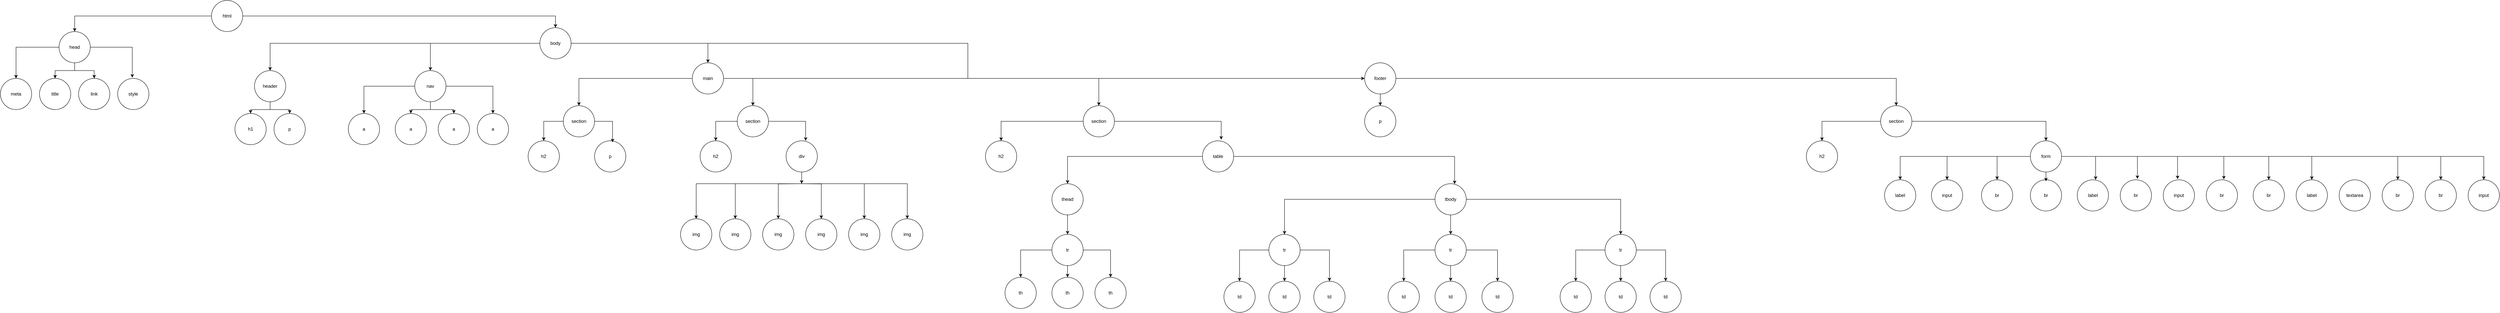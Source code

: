 <mxfile version="26.0.16">
  <diagram name="Página-1" id="kbX03LIIzT1DDby2dMhH">
    <mxGraphModel dx="3240" dy="1317" grid="1" gridSize="10" guides="1" tooltips="1" connect="1" arrows="1" fold="1" page="1" pageScale="1" pageWidth="850" pageHeight="1100" math="0" shadow="0">
      <root>
        <mxCell id="0" />
        <mxCell id="1" parent="0" />
        <mxCell id="BdUQhUnWWdf__79FDA7E-4" style="edgeStyle=orthogonalEdgeStyle;rounded=0;orthogonalLoop=1;jettySize=auto;html=1;entryX=0.5;entryY=0;entryDx=0;entryDy=0;" edge="1" parent="1" source="BdUQhUnWWdf__79FDA7E-1" target="BdUQhUnWWdf__79FDA7E-3">
          <mxGeometry relative="1" as="geometry" />
        </mxCell>
        <mxCell id="BdUQhUnWWdf__79FDA7E-5" style="edgeStyle=orthogonalEdgeStyle;rounded=0;orthogonalLoop=1;jettySize=auto;html=1;exitX=0;exitY=0.5;exitDx=0;exitDy=0;entryX=0.5;entryY=0;entryDx=0;entryDy=0;" edge="1" parent="1" source="BdUQhUnWWdf__79FDA7E-1" target="BdUQhUnWWdf__79FDA7E-2">
          <mxGeometry relative="1" as="geometry" />
        </mxCell>
        <mxCell id="BdUQhUnWWdf__79FDA7E-1" value="html" style="ellipse;whiteSpace=wrap;html=1;aspect=fixed;" vertex="1" parent="1">
          <mxGeometry y="130" width="80" height="80" as="geometry" />
        </mxCell>
        <mxCell id="BdUQhUnWWdf__79FDA7E-10" style="edgeStyle=orthogonalEdgeStyle;rounded=0;orthogonalLoop=1;jettySize=auto;html=1;" edge="1" parent="1" source="BdUQhUnWWdf__79FDA7E-2" target="BdUQhUnWWdf__79FDA7E-6">
          <mxGeometry relative="1" as="geometry" />
        </mxCell>
        <mxCell id="BdUQhUnWWdf__79FDA7E-12" style="edgeStyle=orthogonalEdgeStyle;rounded=0;orthogonalLoop=1;jettySize=auto;html=1;entryX=0.5;entryY=0;entryDx=0;entryDy=0;" edge="1" parent="1" source="BdUQhUnWWdf__79FDA7E-2" target="BdUQhUnWWdf__79FDA7E-8">
          <mxGeometry relative="1" as="geometry" />
        </mxCell>
        <mxCell id="BdUQhUnWWdf__79FDA7E-13" style="edgeStyle=orthogonalEdgeStyle;rounded=0;orthogonalLoop=1;jettySize=auto;html=1;entryX=0.5;entryY=0;entryDx=0;entryDy=0;" edge="1" parent="1" source="BdUQhUnWWdf__79FDA7E-2" target="BdUQhUnWWdf__79FDA7E-7">
          <mxGeometry relative="1" as="geometry" />
        </mxCell>
        <mxCell id="BdUQhUnWWdf__79FDA7E-2" value="head" style="ellipse;whiteSpace=wrap;html=1;aspect=fixed;" vertex="1" parent="1">
          <mxGeometry x="-390" y="210" width="80" height="80" as="geometry" />
        </mxCell>
        <mxCell id="BdUQhUnWWdf__79FDA7E-27" style="edgeStyle=orthogonalEdgeStyle;rounded=0;orthogonalLoop=1;jettySize=auto;html=1;entryX=0.5;entryY=0;entryDx=0;entryDy=0;" edge="1" parent="1" source="BdUQhUnWWdf__79FDA7E-3" target="BdUQhUnWWdf__79FDA7E-14">
          <mxGeometry relative="1" as="geometry" />
        </mxCell>
        <mxCell id="BdUQhUnWWdf__79FDA7E-28" style="edgeStyle=orthogonalEdgeStyle;rounded=0;orthogonalLoop=1;jettySize=auto;html=1;entryX=0.5;entryY=0;entryDx=0;entryDy=0;" edge="1" parent="1" source="BdUQhUnWWdf__79FDA7E-3" target="BdUQhUnWWdf__79FDA7E-16">
          <mxGeometry relative="1" as="geometry" />
        </mxCell>
        <mxCell id="BdUQhUnWWdf__79FDA7E-79" style="edgeStyle=orthogonalEdgeStyle;rounded=0;orthogonalLoop=1;jettySize=auto;html=1;" edge="1" parent="1" source="BdUQhUnWWdf__79FDA7E-3" target="BdUQhUnWWdf__79FDA7E-15">
          <mxGeometry relative="1" as="geometry" />
        </mxCell>
        <mxCell id="BdUQhUnWWdf__79FDA7E-147" style="edgeStyle=orthogonalEdgeStyle;rounded=0;orthogonalLoop=1;jettySize=auto;html=1;entryX=0;entryY=0.5;entryDx=0;entryDy=0;" edge="1" parent="1" source="BdUQhUnWWdf__79FDA7E-3" target="BdUQhUnWWdf__79FDA7E-143">
          <mxGeometry relative="1" as="geometry">
            <mxPoint x="2770" y="230" as="targetPoint" />
          </mxGeometry>
        </mxCell>
        <mxCell id="BdUQhUnWWdf__79FDA7E-3" value="body" style="ellipse;whiteSpace=wrap;html=1;aspect=fixed;" vertex="1" parent="1">
          <mxGeometry x="840" y="200" width="80" height="80" as="geometry" />
        </mxCell>
        <mxCell id="BdUQhUnWWdf__79FDA7E-6" value="meta" style="ellipse;whiteSpace=wrap;html=1;aspect=fixed;" vertex="1" parent="1">
          <mxGeometry x="-540" y="330" width="80" height="80" as="geometry" />
        </mxCell>
        <mxCell id="BdUQhUnWWdf__79FDA7E-7" value="link" style="ellipse;whiteSpace=wrap;html=1;aspect=fixed;" vertex="1" parent="1">
          <mxGeometry x="-340" y="330" width="80" height="80" as="geometry" />
        </mxCell>
        <mxCell id="BdUQhUnWWdf__79FDA7E-8" value="title" style="ellipse;whiteSpace=wrap;html=1;aspect=fixed;" vertex="1" parent="1">
          <mxGeometry x="-440" y="330" width="80" height="80" as="geometry" />
        </mxCell>
        <mxCell id="BdUQhUnWWdf__79FDA7E-9" value="style" style="ellipse;whiteSpace=wrap;html=1;aspect=fixed;" vertex="1" parent="1">
          <mxGeometry x="-240" y="330" width="80" height="80" as="geometry" />
        </mxCell>
        <mxCell id="BdUQhUnWWdf__79FDA7E-11" style="edgeStyle=orthogonalEdgeStyle;rounded=0;orthogonalLoop=1;jettySize=auto;html=1;entryX=0.468;entryY=-0.024;entryDx=0;entryDy=0;entryPerimeter=0;" edge="1" parent="1" source="BdUQhUnWWdf__79FDA7E-2" target="BdUQhUnWWdf__79FDA7E-9">
          <mxGeometry relative="1" as="geometry" />
        </mxCell>
        <mxCell id="BdUQhUnWWdf__79FDA7E-29" style="edgeStyle=orthogonalEdgeStyle;rounded=0;orthogonalLoop=1;jettySize=auto;html=1;" edge="1" parent="1" source="BdUQhUnWWdf__79FDA7E-14" target="BdUQhUnWWdf__79FDA7E-19">
          <mxGeometry relative="1" as="geometry" />
        </mxCell>
        <mxCell id="BdUQhUnWWdf__79FDA7E-30" style="edgeStyle=orthogonalEdgeStyle;rounded=0;orthogonalLoop=1;jettySize=auto;html=1;entryX=0.5;entryY=0;entryDx=0;entryDy=0;" edge="1" parent="1" source="BdUQhUnWWdf__79FDA7E-14" target="BdUQhUnWWdf__79FDA7E-18">
          <mxGeometry relative="1" as="geometry" />
        </mxCell>
        <mxCell id="BdUQhUnWWdf__79FDA7E-14" value="header" style="ellipse;whiteSpace=wrap;html=1;aspect=fixed;" vertex="1" parent="1">
          <mxGeometry x="110" y="310" width="80" height="80" as="geometry" />
        </mxCell>
        <mxCell id="BdUQhUnWWdf__79FDA7E-42" style="edgeStyle=orthogonalEdgeStyle;rounded=0;orthogonalLoop=1;jettySize=auto;html=1;entryX=0.5;entryY=0;entryDx=0;entryDy=0;" edge="1" parent="1" source="BdUQhUnWWdf__79FDA7E-15" target="BdUQhUnWWdf__79FDA7E-34">
          <mxGeometry relative="1" as="geometry" />
        </mxCell>
        <mxCell id="BdUQhUnWWdf__79FDA7E-80" style="edgeStyle=orthogonalEdgeStyle;rounded=0;orthogonalLoop=1;jettySize=auto;html=1;entryX=0.5;entryY=0;entryDx=0;entryDy=0;" edge="1" parent="1" source="BdUQhUnWWdf__79FDA7E-15" target="BdUQhUnWWdf__79FDA7E-35">
          <mxGeometry relative="1" as="geometry" />
        </mxCell>
        <mxCell id="BdUQhUnWWdf__79FDA7E-108" style="edgeStyle=orthogonalEdgeStyle;rounded=0;orthogonalLoop=1;jettySize=auto;html=1;" edge="1" parent="1" source="BdUQhUnWWdf__79FDA7E-15" target="BdUQhUnWWdf__79FDA7E-37">
          <mxGeometry relative="1" as="geometry" />
        </mxCell>
        <mxCell id="BdUQhUnWWdf__79FDA7E-145" style="edgeStyle=orthogonalEdgeStyle;rounded=0;orthogonalLoop=1;jettySize=auto;html=1;entryX=0.5;entryY=0;entryDx=0;entryDy=0;" edge="1" parent="1" source="BdUQhUnWWdf__79FDA7E-15" target="BdUQhUnWWdf__79FDA7E-36">
          <mxGeometry relative="1" as="geometry" />
        </mxCell>
        <mxCell id="BdUQhUnWWdf__79FDA7E-15" value="main" style="ellipse;whiteSpace=wrap;html=1;aspect=fixed;" vertex="1" parent="1">
          <mxGeometry x="1230" y="290" width="80" height="80" as="geometry" />
        </mxCell>
        <mxCell id="BdUQhUnWWdf__79FDA7E-31" style="edgeStyle=orthogonalEdgeStyle;rounded=0;orthogonalLoop=1;jettySize=auto;html=1;entryX=0.5;entryY=0;entryDx=0;entryDy=0;" edge="1" parent="1" source="BdUQhUnWWdf__79FDA7E-16" target="BdUQhUnWWdf__79FDA7E-25">
          <mxGeometry relative="1" as="geometry" />
        </mxCell>
        <mxCell id="BdUQhUnWWdf__79FDA7E-32" style="edgeStyle=orthogonalEdgeStyle;rounded=0;orthogonalLoop=1;jettySize=auto;html=1;entryX=0.5;entryY=0;entryDx=0;entryDy=0;" edge="1" parent="1" source="BdUQhUnWWdf__79FDA7E-16" target="BdUQhUnWWdf__79FDA7E-20">
          <mxGeometry relative="1" as="geometry" />
        </mxCell>
        <mxCell id="BdUQhUnWWdf__79FDA7E-33" style="edgeStyle=orthogonalEdgeStyle;rounded=0;orthogonalLoop=1;jettySize=auto;html=1;" edge="1" parent="1" source="BdUQhUnWWdf__79FDA7E-16" target="BdUQhUnWWdf__79FDA7E-26">
          <mxGeometry relative="1" as="geometry" />
        </mxCell>
        <mxCell id="BdUQhUnWWdf__79FDA7E-115" style="edgeStyle=orthogonalEdgeStyle;rounded=0;orthogonalLoop=1;jettySize=auto;html=1;entryX=0.5;entryY=0;entryDx=0;entryDy=0;" edge="1" parent="1" source="BdUQhUnWWdf__79FDA7E-16" target="BdUQhUnWWdf__79FDA7E-114">
          <mxGeometry relative="1" as="geometry" />
        </mxCell>
        <mxCell id="BdUQhUnWWdf__79FDA7E-16" value="nav" style="ellipse;whiteSpace=wrap;html=1;aspect=fixed;" vertex="1" parent="1">
          <mxGeometry x="520" y="310" width="80" height="80" as="geometry" />
        </mxCell>
        <mxCell id="BdUQhUnWWdf__79FDA7E-18" value="h1" style="ellipse;whiteSpace=wrap;html=1;aspect=fixed;" vertex="1" parent="1">
          <mxGeometry x="60" y="420" width="80" height="80" as="geometry" />
        </mxCell>
        <mxCell id="BdUQhUnWWdf__79FDA7E-19" value="p" style="ellipse;whiteSpace=wrap;html=1;aspect=fixed;" vertex="1" parent="1">
          <mxGeometry x="160" y="420" width="80" height="80" as="geometry" />
        </mxCell>
        <mxCell id="BdUQhUnWWdf__79FDA7E-20" value="a" style="ellipse;whiteSpace=wrap;html=1;aspect=fixed;" vertex="1" parent="1">
          <mxGeometry x="470" y="420" width="80" height="80" as="geometry" />
        </mxCell>
        <mxCell id="BdUQhUnWWdf__79FDA7E-25" value="a" style="ellipse;whiteSpace=wrap;html=1;aspect=fixed;" vertex="1" parent="1">
          <mxGeometry x="580" y="420" width="80" height="80" as="geometry" />
        </mxCell>
        <mxCell id="BdUQhUnWWdf__79FDA7E-26" value="a" style="ellipse;whiteSpace=wrap;html=1;aspect=fixed;" vertex="1" parent="1">
          <mxGeometry x="680" y="420" width="80" height="80" as="geometry" />
        </mxCell>
        <mxCell id="BdUQhUnWWdf__79FDA7E-40" style="edgeStyle=orthogonalEdgeStyle;rounded=0;orthogonalLoop=1;jettySize=auto;html=1;entryX=0.5;entryY=0;entryDx=0;entryDy=0;" edge="1" parent="1" source="BdUQhUnWWdf__79FDA7E-34" target="BdUQhUnWWdf__79FDA7E-38">
          <mxGeometry relative="1" as="geometry" />
        </mxCell>
        <mxCell id="BdUQhUnWWdf__79FDA7E-34" value="section" style="ellipse;whiteSpace=wrap;html=1;aspect=fixed;" vertex="1" parent="1">
          <mxGeometry x="900" y="400" width="80" height="80" as="geometry" />
        </mxCell>
        <mxCell id="BdUQhUnWWdf__79FDA7E-62" style="edgeStyle=orthogonalEdgeStyle;rounded=0;orthogonalLoop=1;jettySize=auto;html=1;entryX=0.5;entryY=0;entryDx=0;entryDy=0;" edge="1" parent="1" source="BdUQhUnWWdf__79FDA7E-35" target="BdUQhUnWWdf__79FDA7E-43">
          <mxGeometry relative="1" as="geometry" />
        </mxCell>
        <mxCell id="BdUQhUnWWdf__79FDA7E-35" value="section" style="ellipse;whiteSpace=wrap;html=1;aspect=fixed;" vertex="1" parent="1">
          <mxGeometry x="1345" y="400" width="80" height="80" as="geometry" />
        </mxCell>
        <mxCell id="BdUQhUnWWdf__79FDA7E-148" style="edgeStyle=orthogonalEdgeStyle;rounded=0;orthogonalLoop=1;jettySize=auto;html=1;entryX=0.5;entryY=0;entryDx=0;entryDy=0;" edge="1" parent="1" source="BdUQhUnWWdf__79FDA7E-36" target="BdUQhUnWWdf__79FDA7E-109">
          <mxGeometry relative="1" as="geometry" />
        </mxCell>
        <mxCell id="BdUQhUnWWdf__79FDA7E-149" style="edgeStyle=orthogonalEdgeStyle;rounded=0;orthogonalLoop=1;jettySize=auto;html=1;entryX=0.5;entryY=0;entryDx=0;entryDy=0;" edge="1" parent="1" source="BdUQhUnWWdf__79FDA7E-36" target="BdUQhUnWWdf__79FDA7E-110">
          <mxGeometry relative="1" as="geometry" />
        </mxCell>
        <mxCell id="BdUQhUnWWdf__79FDA7E-36" value="section" style="ellipse;whiteSpace=wrap;html=1;aspect=fixed;" vertex="1" parent="1">
          <mxGeometry x="4270" y="400" width="80" height="80" as="geometry" />
        </mxCell>
        <mxCell id="BdUQhUnWWdf__79FDA7E-71" style="edgeStyle=orthogonalEdgeStyle;rounded=0;orthogonalLoop=1;jettySize=auto;html=1;entryX=0.5;entryY=0;entryDx=0;entryDy=0;" edge="1" parent="1" source="BdUQhUnWWdf__79FDA7E-37" target="BdUQhUnWWdf__79FDA7E-63">
          <mxGeometry relative="1" as="geometry" />
        </mxCell>
        <mxCell id="BdUQhUnWWdf__79FDA7E-37" value="section" style="ellipse;whiteSpace=wrap;html=1;aspect=fixed;" vertex="1" parent="1">
          <mxGeometry x="2230" y="400" width="80" height="80" as="geometry" />
        </mxCell>
        <mxCell id="BdUQhUnWWdf__79FDA7E-38" value="h2" style="ellipse;whiteSpace=wrap;html=1;aspect=fixed;" vertex="1" parent="1">
          <mxGeometry x="810" y="490" width="80" height="80" as="geometry" />
        </mxCell>
        <mxCell id="BdUQhUnWWdf__79FDA7E-39" value="p" style="ellipse;whiteSpace=wrap;html=1;aspect=fixed;" vertex="1" parent="1">
          <mxGeometry x="980" y="490" width="80" height="80" as="geometry" />
        </mxCell>
        <mxCell id="BdUQhUnWWdf__79FDA7E-41" style="edgeStyle=orthogonalEdgeStyle;rounded=0;orthogonalLoop=1;jettySize=auto;html=1;exitX=1;exitY=0.5;exitDx=0;exitDy=0;entryX=0.575;entryY=0.046;entryDx=0;entryDy=0;entryPerimeter=0;" edge="1" parent="1" source="BdUQhUnWWdf__79FDA7E-34" target="BdUQhUnWWdf__79FDA7E-39">
          <mxGeometry relative="1" as="geometry" />
        </mxCell>
        <mxCell id="BdUQhUnWWdf__79FDA7E-43" value="h2" style="ellipse;whiteSpace=wrap;html=1;aspect=fixed;" vertex="1" parent="1">
          <mxGeometry x="1250" y="490" width="80" height="80" as="geometry" />
        </mxCell>
        <mxCell id="BdUQhUnWWdf__79FDA7E-52" style="edgeStyle=orthogonalEdgeStyle;rounded=0;orthogonalLoop=1;jettySize=auto;html=1;entryX=0.5;entryY=0;entryDx=0;entryDy=0;" edge="1" parent="1" target="BdUQhUnWWdf__79FDA7E-45">
          <mxGeometry relative="1" as="geometry">
            <mxPoint x="1510" y="600" as="sourcePoint" />
            <Array as="points">
              <mxPoint x="1780" y="600" />
            </Array>
          </mxGeometry>
        </mxCell>
        <mxCell id="BdUQhUnWWdf__79FDA7E-53" style="edgeStyle=orthogonalEdgeStyle;rounded=0;orthogonalLoop=1;jettySize=auto;html=1;entryX=0.5;entryY=0;entryDx=0;entryDy=0;" edge="1" parent="1" target="BdUQhUnWWdf__79FDA7E-46">
          <mxGeometry relative="1" as="geometry">
            <mxPoint x="1510" y="600" as="sourcePoint" />
            <Array as="points">
              <mxPoint x="1670" y="600" />
            </Array>
          </mxGeometry>
        </mxCell>
        <mxCell id="BdUQhUnWWdf__79FDA7E-54" style="edgeStyle=orthogonalEdgeStyle;rounded=0;orthogonalLoop=1;jettySize=auto;html=1;entryX=0.5;entryY=0;entryDx=0;entryDy=0;" edge="1" parent="1" target="BdUQhUnWWdf__79FDA7E-47">
          <mxGeometry relative="1" as="geometry">
            <mxPoint x="1510" y="600" as="sourcePoint" />
          </mxGeometry>
        </mxCell>
        <mxCell id="BdUQhUnWWdf__79FDA7E-55" style="edgeStyle=orthogonalEdgeStyle;rounded=0;orthogonalLoop=1;jettySize=auto;html=1;entryX=0.5;entryY=0;entryDx=0;entryDy=0;" edge="1" parent="1" target="BdUQhUnWWdf__79FDA7E-48">
          <mxGeometry relative="1" as="geometry">
            <mxPoint x="1510" y="600" as="sourcePoint" />
          </mxGeometry>
        </mxCell>
        <mxCell id="BdUQhUnWWdf__79FDA7E-56" style="edgeStyle=orthogonalEdgeStyle;rounded=0;orthogonalLoop=1;jettySize=auto;html=1;" edge="1" parent="1" target="BdUQhUnWWdf__79FDA7E-49">
          <mxGeometry relative="1" as="geometry">
            <mxPoint x="1510" y="600" as="sourcePoint" />
            <mxPoint x="1340" y="690" as="targetPoint" />
            <Array as="points">
              <mxPoint x="1340" y="600" />
            </Array>
          </mxGeometry>
        </mxCell>
        <mxCell id="BdUQhUnWWdf__79FDA7E-58" style="edgeStyle=orthogonalEdgeStyle;rounded=0;orthogonalLoop=1;jettySize=auto;html=1;" edge="1" parent="1" target="BdUQhUnWWdf__79FDA7E-50">
          <mxGeometry relative="1" as="geometry">
            <mxPoint x="1510" y="600" as="sourcePoint" />
            <Array as="points">
              <mxPoint x="1240" y="600" />
            </Array>
          </mxGeometry>
        </mxCell>
        <mxCell id="BdUQhUnWWdf__79FDA7E-87" style="edgeStyle=orthogonalEdgeStyle;rounded=0;orthogonalLoop=1;jettySize=auto;html=1;exitX=0.5;exitY=1;exitDx=0;exitDy=0;" edge="1" parent="1" source="BdUQhUnWWdf__79FDA7E-44">
          <mxGeometry relative="1" as="geometry">
            <mxPoint x="1509.714" y="600" as="targetPoint" />
          </mxGeometry>
        </mxCell>
        <mxCell id="BdUQhUnWWdf__79FDA7E-44" value="div" style="ellipse;whiteSpace=wrap;html=1;aspect=fixed;" vertex="1" parent="1">
          <mxGeometry x="1470" y="490" width="80" height="80" as="geometry" />
        </mxCell>
        <mxCell id="BdUQhUnWWdf__79FDA7E-45" value="img" style="ellipse;whiteSpace=wrap;html=1;aspect=fixed;" vertex="1" parent="1">
          <mxGeometry x="1740" y="690" width="80" height="80" as="geometry" />
        </mxCell>
        <mxCell id="BdUQhUnWWdf__79FDA7E-46" value="img" style="ellipse;whiteSpace=wrap;html=1;aspect=fixed;" vertex="1" parent="1">
          <mxGeometry x="1630" y="690" width="80" height="80" as="geometry" />
        </mxCell>
        <mxCell id="BdUQhUnWWdf__79FDA7E-47" value="img" style="ellipse;whiteSpace=wrap;html=1;aspect=fixed;" vertex="1" parent="1">
          <mxGeometry x="1520" y="690" width="80" height="80" as="geometry" />
        </mxCell>
        <mxCell id="BdUQhUnWWdf__79FDA7E-48" value="img" style="ellipse;whiteSpace=wrap;html=1;aspect=fixed;" vertex="1" parent="1">
          <mxGeometry x="1410" y="690" width="80" height="80" as="geometry" />
        </mxCell>
        <mxCell id="BdUQhUnWWdf__79FDA7E-49" value="img" style="ellipse;whiteSpace=wrap;html=1;aspect=fixed;" vertex="1" parent="1">
          <mxGeometry x="1300" y="690" width="80" height="80" as="geometry" />
        </mxCell>
        <mxCell id="BdUQhUnWWdf__79FDA7E-50" value="img" style="ellipse;whiteSpace=wrap;html=1;aspect=fixed;" vertex="1" parent="1">
          <mxGeometry x="1200" y="690" width="80" height="80" as="geometry" />
        </mxCell>
        <mxCell id="BdUQhUnWWdf__79FDA7E-59" style="edgeStyle=orthogonalEdgeStyle;rounded=0;orthogonalLoop=1;jettySize=auto;html=1;entryX=0.625;entryY=0;entryDx=0;entryDy=0;entryPerimeter=0;" edge="1" parent="1" source="BdUQhUnWWdf__79FDA7E-35" target="BdUQhUnWWdf__79FDA7E-44">
          <mxGeometry relative="1" as="geometry" />
        </mxCell>
        <mxCell id="BdUQhUnWWdf__79FDA7E-63" value="h2" style="ellipse;whiteSpace=wrap;html=1;aspect=fixed;" vertex="1" parent="1">
          <mxGeometry x="1980" y="490" width="80" height="80" as="geometry" />
        </mxCell>
        <mxCell id="BdUQhUnWWdf__79FDA7E-73" style="edgeStyle=orthogonalEdgeStyle;rounded=0;orthogonalLoop=1;jettySize=auto;html=1;entryX=0.5;entryY=0;entryDx=0;entryDy=0;" edge="1" parent="1" source="BdUQhUnWWdf__79FDA7E-64" target="BdUQhUnWWdf__79FDA7E-65">
          <mxGeometry relative="1" as="geometry" />
        </mxCell>
        <mxCell id="BdUQhUnWWdf__79FDA7E-64" value="table" style="ellipse;whiteSpace=wrap;html=1;aspect=fixed;" vertex="1" parent="1">
          <mxGeometry x="2535" y="490" width="80" height="80" as="geometry" />
        </mxCell>
        <mxCell id="BdUQhUnWWdf__79FDA7E-75" style="edgeStyle=orthogonalEdgeStyle;rounded=0;orthogonalLoop=1;jettySize=auto;html=1;" edge="1" parent="1" source="BdUQhUnWWdf__79FDA7E-65" target="BdUQhUnWWdf__79FDA7E-67">
          <mxGeometry relative="1" as="geometry" />
        </mxCell>
        <mxCell id="BdUQhUnWWdf__79FDA7E-65" value="thead" style="ellipse;whiteSpace=wrap;html=1;aspect=fixed;" vertex="1" parent="1">
          <mxGeometry x="2150" y="600" width="80" height="80" as="geometry" />
        </mxCell>
        <mxCell id="BdUQhUnWWdf__79FDA7E-105" style="edgeStyle=orthogonalEdgeStyle;rounded=0;orthogonalLoop=1;jettySize=auto;html=1;" edge="1" parent="1" source="BdUQhUnWWdf__79FDA7E-66" target="BdUQhUnWWdf__79FDA7E-82">
          <mxGeometry relative="1" as="geometry" />
        </mxCell>
        <mxCell id="BdUQhUnWWdf__79FDA7E-106" style="edgeStyle=orthogonalEdgeStyle;rounded=0;orthogonalLoop=1;jettySize=auto;html=1;entryX=0.5;entryY=0;entryDx=0;entryDy=0;" edge="1" parent="1" source="BdUQhUnWWdf__79FDA7E-66" target="BdUQhUnWWdf__79FDA7E-101">
          <mxGeometry relative="1" as="geometry" />
        </mxCell>
        <mxCell id="BdUQhUnWWdf__79FDA7E-107" style="edgeStyle=orthogonalEdgeStyle;rounded=0;orthogonalLoop=1;jettySize=auto;html=1;" edge="1" parent="1" source="BdUQhUnWWdf__79FDA7E-66" target="BdUQhUnWWdf__79FDA7E-94">
          <mxGeometry relative="1" as="geometry" />
        </mxCell>
        <mxCell id="BdUQhUnWWdf__79FDA7E-66" value="tbody" style="ellipse;whiteSpace=wrap;html=1;aspect=fixed;" vertex="1" parent="1">
          <mxGeometry x="3130" y="600" width="80" height="80" as="geometry" />
        </mxCell>
        <mxCell id="BdUQhUnWWdf__79FDA7E-76" style="edgeStyle=orthogonalEdgeStyle;rounded=0;orthogonalLoop=1;jettySize=auto;html=1;entryX=0.5;entryY=0;entryDx=0;entryDy=0;" edge="1" parent="1" source="BdUQhUnWWdf__79FDA7E-67" target="BdUQhUnWWdf__79FDA7E-69">
          <mxGeometry relative="1" as="geometry" />
        </mxCell>
        <mxCell id="BdUQhUnWWdf__79FDA7E-77" style="edgeStyle=orthogonalEdgeStyle;rounded=0;orthogonalLoop=1;jettySize=auto;html=1;entryX=0.5;entryY=0;entryDx=0;entryDy=0;" edge="1" parent="1" source="BdUQhUnWWdf__79FDA7E-67" target="BdUQhUnWWdf__79FDA7E-68">
          <mxGeometry relative="1" as="geometry" />
        </mxCell>
        <mxCell id="BdUQhUnWWdf__79FDA7E-78" style="edgeStyle=orthogonalEdgeStyle;rounded=0;orthogonalLoop=1;jettySize=auto;html=1;" edge="1" parent="1" source="BdUQhUnWWdf__79FDA7E-67" target="BdUQhUnWWdf__79FDA7E-70">
          <mxGeometry relative="1" as="geometry" />
        </mxCell>
        <mxCell id="BdUQhUnWWdf__79FDA7E-67" value="tr" style="ellipse;whiteSpace=wrap;html=1;aspect=fixed;" vertex="1" parent="1">
          <mxGeometry x="2150" y="730" width="80" height="80" as="geometry" />
        </mxCell>
        <mxCell id="BdUQhUnWWdf__79FDA7E-68" value="&lt;div&gt;th&lt;/div&gt;" style="ellipse;whiteSpace=wrap;html=1;aspect=fixed;" vertex="1" parent="1">
          <mxGeometry x="2150" y="840" width="80" height="80" as="geometry" />
        </mxCell>
        <mxCell id="BdUQhUnWWdf__79FDA7E-69" value="&lt;div&gt;th&lt;/div&gt;" style="ellipse;whiteSpace=wrap;html=1;aspect=fixed;" vertex="1" parent="1">
          <mxGeometry x="2030" y="840" width="80" height="80" as="geometry" />
        </mxCell>
        <mxCell id="BdUQhUnWWdf__79FDA7E-70" value="&lt;div&gt;th&lt;/div&gt;" style="ellipse;whiteSpace=wrap;html=1;aspect=fixed;" vertex="1" parent="1">
          <mxGeometry x="2260" y="840" width="80" height="80" as="geometry" />
        </mxCell>
        <mxCell id="BdUQhUnWWdf__79FDA7E-72" style="edgeStyle=orthogonalEdgeStyle;rounded=0;orthogonalLoop=1;jettySize=auto;html=1;entryX=0.601;entryY=-0.037;entryDx=0;entryDy=0;entryPerimeter=0;" edge="1" parent="1" source="BdUQhUnWWdf__79FDA7E-37" target="BdUQhUnWWdf__79FDA7E-64">
          <mxGeometry relative="1" as="geometry" />
        </mxCell>
        <mxCell id="BdUQhUnWWdf__79FDA7E-74" style="edgeStyle=orthogonalEdgeStyle;rounded=0;orthogonalLoop=1;jettySize=auto;html=1;entryX=0.627;entryY=0.011;entryDx=0;entryDy=0;entryPerimeter=0;" edge="1" parent="1" source="BdUQhUnWWdf__79FDA7E-64" target="BdUQhUnWWdf__79FDA7E-66">
          <mxGeometry relative="1" as="geometry" />
        </mxCell>
        <mxCell id="BdUQhUnWWdf__79FDA7E-88" style="edgeStyle=orthogonalEdgeStyle;rounded=0;orthogonalLoop=1;jettySize=auto;html=1;" edge="1" parent="1" source="BdUQhUnWWdf__79FDA7E-82" target="BdUQhUnWWdf__79FDA7E-85">
          <mxGeometry relative="1" as="geometry" />
        </mxCell>
        <mxCell id="BdUQhUnWWdf__79FDA7E-89" style="edgeStyle=orthogonalEdgeStyle;rounded=0;orthogonalLoop=1;jettySize=auto;html=1;entryX=0.5;entryY=0;entryDx=0;entryDy=0;" edge="1" parent="1" source="BdUQhUnWWdf__79FDA7E-82" target="BdUQhUnWWdf__79FDA7E-86">
          <mxGeometry relative="1" as="geometry" />
        </mxCell>
        <mxCell id="BdUQhUnWWdf__79FDA7E-90" style="edgeStyle=orthogonalEdgeStyle;rounded=0;orthogonalLoop=1;jettySize=auto;html=1;entryX=0.5;entryY=0;entryDx=0;entryDy=0;" edge="1" parent="1" source="BdUQhUnWWdf__79FDA7E-82" target="BdUQhUnWWdf__79FDA7E-84">
          <mxGeometry relative="1" as="geometry" />
        </mxCell>
        <mxCell id="BdUQhUnWWdf__79FDA7E-82" value="tr" style="ellipse;whiteSpace=wrap;html=1;aspect=fixed;" vertex="1" parent="1">
          <mxGeometry x="2705" y="730" width="80" height="80" as="geometry" />
        </mxCell>
        <mxCell id="BdUQhUnWWdf__79FDA7E-84" value="td" style="ellipse;whiteSpace=wrap;html=1;aspect=fixed;" vertex="1" parent="1">
          <mxGeometry x="2705" y="850" width="80" height="80" as="geometry" />
        </mxCell>
        <mxCell id="BdUQhUnWWdf__79FDA7E-85" value="td" style="ellipse;whiteSpace=wrap;html=1;aspect=fixed;" vertex="1" parent="1">
          <mxGeometry x="2590" y="850" width="80" height="80" as="geometry" />
        </mxCell>
        <mxCell id="BdUQhUnWWdf__79FDA7E-86" value="td" style="ellipse;whiteSpace=wrap;html=1;aspect=fixed;" vertex="1" parent="1">
          <mxGeometry x="2820" y="850" width="80" height="80" as="geometry" />
        </mxCell>
        <mxCell id="BdUQhUnWWdf__79FDA7E-91" style="edgeStyle=orthogonalEdgeStyle;rounded=0;orthogonalLoop=1;jettySize=auto;html=1;" edge="1" parent="1" source="BdUQhUnWWdf__79FDA7E-94" target="BdUQhUnWWdf__79FDA7E-96">
          <mxGeometry relative="1" as="geometry" />
        </mxCell>
        <mxCell id="BdUQhUnWWdf__79FDA7E-92" style="edgeStyle=orthogonalEdgeStyle;rounded=0;orthogonalLoop=1;jettySize=auto;html=1;entryX=0.5;entryY=0;entryDx=0;entryDy=0;" edge="1" parent="1" source="BdUQhUnWWdf__79FDA7E-94" target="BdUQhUnWWdf__79FDA7E-97">
          <mxGeometry relative="1" as="geometry" />
        </mxCell>
        <mxCell id="BdUQhUnWWdf__79FDA7E-93" style="edgeStyle=orthogonalEdgeStyle;rounded=0;orthogonalLoop=1;jettySize=auto;html=1;entryX=0.5;entryY=0;entryDx=0;entryDy=0;" edge="1" parent="1" source="BdUQhUnWWdf__79FDA7E-94" target="BdUQhUnWWdf__79FDA7E-95">
          <mxGeometry relative="1" as="geometry" />
        </mxCell>
        <mxCell id="BdUQhUnWWdf__79FDA7E-94" value="tr" style="ellipse;whiteSpace=wrap;html=1;aspect=fixed;" vertex="1" parent="1">
          <mxGeometry x="3130" y="730" width="80" height="80" as="geometry" />
        </mxCell>
        <mxCell id="BdUQhUnWWdf__79FDA7E-95" value="td" style="ellipse;whiteSpace=wrap;html=1;aspect=fixed;" vertex="1" parent="1">
          <mxGeometry x="3130" y="850" width="80" height="80" as="geometry" />
        </mxCell>
        <mxCell id="BdUQhUnWWdf__79FDA7E-96" value="td" style="ellipse;whiteSpace=wrap;html=1;aspect=fixed;" vertex="1" parent="1">
          <mxGeometry x="3010" y="850" width="80" height="80" as="geometry" />
        </mxCell>
        <mxCell id="BdUQhUnWWdf__79FDA7E-97" value="td" style="ellipse;whiteSpace=wrap;html=1;aspect=fixed;" vertex="1" parent="1">
          <mxGeometry x="3250" y="850" width="80" height="80" as="geometry" />
        </mxCell>
        <mxCell id="BdUQhUnWWdf__79FDA7E-98" style="edgeStyle=orthogonalEdgeStyle;rounded=0;orthogonalLoop=1;jettySize=auto;html=1;" edge="1" parent="1" source="BdUQhUnWWdf__79FDA7E-101" target="BdUQhUnWWdf__79FDA7E-103">
          <mxGeometry relative="1" as="geometry" />
        </mxCell>
        <mxCell id="BdUQhUnWWdf__79FDA7E-99" style="edgeStyle=orthogonalEdgeStyle;rounded=0;orthogonalLoop=1;jettySize=auto;html=1;entryX=0.5;entryY=0;entryDx=0;entryDy=0;" edge="1" parent="1" source="BdUQhUnWWdf__79FDA7E-101" target="BdUQhUnWWdf__79FDA7E-104">
          <mxGeometry relative="1" as="geometry" />
        </mxCell>
        <mxCell id="BdUQhUnWWdf__79FDA7E-100" style="edgeStyle=orthogonalEdgeStyle;rounded=0;orthogonalLoop=1;jettySize=auto;html=1;entryX=0.5;entryY=0;entryDx=0;entryDy=0;" edge="1" parent="1" source="BdUQhUnWWdf__79FDA7E-101" target="BdUQhUnWWdf__79FDA7E-102">
          <mxGeometry relative="1" as="geometry" />
        </mxCell>
        <mxCell id="BdUQhUnWWdf__79FDA7E-101" value="tr" style="ellipse;whiteSpace=wrap;html=1;aspect=fixed;" vertex="1" parent="1">
          <mxGeometry x="3565" y="730" width="80" height="80" as="geometry" />
        </mxCell>
        <mxCell id="BdUQhUnWWdf__79FDA7E-102" value="td" style="ellipse;whiteSpace=wrap;html=1;aspect=fixed;" vertex="1" parent="1">
          <mxGeometry x="3565" y="850" width="80" height="80" as="geometry" />
        </mxCell>
        <mxCell id="BdUQhUnWWdf__79FDA7E-103" value="td" style="ellipse;whiteSpace=wrap;html=1;aspect=fixed;" vertex="1" parent="1">
          <mxGeometry x="3450" y="850" width="80" height="80" as="geometry" />
        </mxCell>
        <mxCell id="BdUQhUnWWdf__79FDA7E-104" value="td" style="ellipse;whiteSpace=wrap;html=1;aspect=fixed;" vertex="1" parent="1">
          <mxGeometry x="3680" y="850" width="80" height="80" as="geometry" />
        </mxCell>
        <mxCell id="BdUQhUnWWdf__79FDA7E-109" value="h2" style="ellipse;whiteSpace=wrap;html=1;aspect=fixed;" vertex="1" parent="1">
          <mxGeometry x="4080" y="490" width="80" height="80" as="geometry" />
        </mxCell>
        <mxCell id="BdUQhUnWWdf__79FDA7E-130" style="edgeStyle=orthogonalEdgeStyle;rounded=0;orthogonalLoop=1;jettySize=auto;html=1;entryX=0.5;entryY=0;entryDx=0;entryDy=0;" edge="1" parent="1" source="BdUQhUnWWdf__79FDA7E-110" target="BdUQhUnWWdf__79FDA7E-111">
          <mxGeometry relative="1" as="geometry" />
        </mxCell>
        <mxCell id="BdUQhUnWWdf__79FDA7E-131" style="edgeStyle=orthogonalEdgeStyle;rounded=0;orthogonalLoop=1;jettySize=auto;html=1;entryX=0.5;entryY=0;entryDx=0;entryDy=0;" edge="1" parent="1" source="BdUQhUnWWdf__79FDA7E-110" target="BdUQhUnWWdf__79FDA7E-112">
          <mxGeometry relative="1" as="geometry" />
        </mxCell>
        <mxCell id="BdUQhUnWWdf__79FDA7E-132" style="edgeStyle=orthogonalEdgeStyle;rounded=0;orthogonalLoop=1;jettySize=auto;html=1;entryX=0.5;entryY=0;entryDx=0;entryDy=0;" edge="1" parent="1" source="BdUQhUnWWdf__79FDA7E-110" target="BdUQhUnWWdf__79FDA7E-122">
          <mxGeometry relative="1" as="geometry" />
        </mxCell>
        <mxCell id="BdUQhUnWWdf__79FDA7E-138" style="edgeStyle=orthogonalEdgeStyle;rounded=0;orthogonalLoop=1;jettySize=auto;html=1;entryX=0.5;entryY=0;entryDx=0;entryDy=0;" edge="1" parent="1" source="BdUQhUnWWdf__79FDA7E-110" target="BdUQhUnWWdf__79FDA7E-120">
          <mxGeometry relative="1" as="geometry" />
        </mxCell>
        <mxCell id="BdUQhUnWWdf__79FDA7E-139" style="edgeStyle=orthogonalEdgeStyle;rounded=0;orthogonalLoop=1;jettySize=auto;html=1;entryX=0.5;entryY=0;entryDx=0;entryDy=0;" edge="1" parent="1" source="BdUQhUnWWdf__79FDA7E-110" target="BdUQhUnWWdf__79FDA7E-121">
          <mxGeometry relative="1" as="geometry" />
        </mxCell>
        <mxCell id="BdUQhUnWWdf__79FDA7E-140" style="edgeStyle=orthogonalEdgeStyle;rounded=0;orthogonalLoop=1;jettySize=auto;html=1;" edge="1" parent="1" source="BdUQhUnWWdf__79FDA7E-110" target="BdUQhUnWWdf__79FDA7E-129">
          <mxGeometry relative="1" as="geometry" />
        </mxCell>
        <mxCell id="BdUQhUnWWdf__79FDA7E-141" style="edgeStyle=orthogonalEdgeStyle;rounded=0;orthogonalLoop=1;jettySize=auto;html=1;" edge="1" parent="1" source="BdUQhUnWWdf__79FDA7E-110" target="BdUQhUnWWdf__79FDA7E-127">
          <mxGeometry relative="1" as="geometry" />
        </mxCell>
        <mxCell id="BdUQhUnWWdf__79FDA7E-142" style="edgeStyle=orthogonalEdgeStyle;rounded=0;orthogonalLoop=1;jettySize=auto;html=1;entryX=0.5;entryY=0;entryDx=0;entryDy=0;" edge="1" parent="1" source="BdUQhUnWWdf__79FDA7E-110" target="BdUQhUnWWdf__79FDA7E-128">
          <mxGeometry relative="1" as="geometry" />
        </mxCell>
        <mxCell id="BdUQhUnWWdf__79FDA7E-110" value="form" style="ellipse;whiteSpace=wrap;html=1;aspect=fixed;" vertex="1" parent="1">
          <mxGeometry x="4653" y="490" width="80" height="80" as="geometry" />
        </mxCell>
        <mxCell id="BdUQhUnWWdf__79FDA7E-111" value="&lt;div&gt;label&lt;/div&gt;" style="ellipse;whiteSpace=wrap;html=1;aspect=fixed;" vertex="1" parent="1">
          <mxGeometry x="4280" y="590" width="80" height="80" as="geometry" />
        </mxCell>
        <mxCell id="BdUQhUnWWdf__79FDA7E-112" value="input" style="ellipse;whiteSpace=wrap;html=1;aspect=fixed;" vertex="1" parent="1">
          <mxGeometry x="4400" y="590" width="80" height="80" as="geometry" />
        </mxCell>
        <mxCell id="BdUQhUnWWdf__79FDA7E-114" value="a" style="ellipse;whiteSpace=wrap;html=1;aspect=fixed;" vertex="1" parent="1">
          <mxGeometry x="350" y="420" width="80" height="80" as="geometry" />
        </mxCell>
        <mxCell id="BdUQhUnWWdf__79FDA7E-117" value="&lt;div&gt;label&lt;/div&gt;" style="ellipse;whiteSpace=wrap;html=1;aspect=fixed;" vertex="1" parent="1">
          <mxGeometry x="4773" y="590" width="80" height="80" as="geometry" />
        </mxCell>
        <mxCell id="BdUQhUnWWdf__79FDA7E-118" value="input" style="ellipse;whiteSpace=wrap;html=1;aspect=fixed;" vertex="1" parent="1">
          <mxGeometry x="4993" y="590" width="80" height="80" as="geometry" />
        </mxCell>
        <mxCell id="BdUQhUnWWdf__79FDA7E-119" value="br" style="ellipse;whiteSpace=wrap;html=1;aspect=fixed;" vertex="1" parent="1">
          <mxGeometry x="5103" y="590" width="80" height="80" as="geometry" />
        </mxCell>
        <mxCell id="BdUQhUnWWdf__79FDA7E-120" value="br" style="ellipse;whiteSpace=wrap;html=1;aspect=fixed;" vertex="1" parent="1">
          <mxGeometry x="5223" y="590" width="80" height="80" as="geometry" />
        </mxCell>
        <mxCell id="BdUQhUnWWdf__79FDA7E-121" value="label" style="ellipse;whiteSpace=wrap;html=1;aspect=fixed;" vertex="1" parent="1">
          <mxGeometry x="5333" y="590" width="80" height="80" as="geometry" />
        </mxCell>
        <mxCell id="BdUQhUnWWdf__79FDA7E-122" value="br" style="ellipse;whiteSpace=wrap;html=1;aspect=fixed;" vertex="1" parent="1">
          <mxGeometry x="4528" y="590" width="80" height="80" as="geometry" />
        </mxCell>
        <mxCell id="BdUQhUnWWdf__79FDA7E-123" value="br" style="ellipse;whiteSpace=wrap;html=1;aspect=fixed;" vertex="1" parent="1">
          <mxGeometry x="4653" y="590" width="80" height="80" as="geometry" />
        </mxCell>
        <mxCell id="BdUQhUnWWdf__79FDA7E-124" value="br" style="ellipse;whiteSpace=wrap;html=1;aspect=fixed;" vertex="1" parent="1">
          <mxGeometry x="4883" y="590" width="80" height="80" as="geometry" />
        </mxCell>
        <mxCell id="BdUQhUnWWdf__79FDA7E-125" value="textarea" style="ellipse;whiteSpace=wrap;html=1;aspect=fixed;" vertex="1" parent="1">
          <mxGeometry x="5443" y="590" width="80" height="80" as="geometry" />
        </mxCell>
        <mxCell id="BdUQhUnWWdf__79FDA7E-127" value="br" style="ellipse;whiteSpace=wrap;html=1;aspect=fixed;" vertex="1" parent="1">
          <mxGeometry x="5553" y="590" width="80" height="80" as="geometry" />
        </mxCell>
        <mxCell id="BdUQhUnWWdf__79FDA7E-128" value="br" style="ellipse;whiteSpace=wrap;html=1;aspect=fixed;" vertex="1" parent="1">
          <mxGeometry x="5663" y="590" width="80" height="80" as="geometry" />
        </mxCell>
        <mxCell id="BdUQhUnWWdf__79FDA7E-129" value="input" style="ellipse;whiteSpace=wrap;html=1;aspect=fixed;" vertex="1" parent="1">
          <mxGeometry x="5773" y="590" width="80" height="80" as="geometry" />
        </mxCell>
        <mxCell id="BdUQhUnWWdf__79FDA7E-133" style="edgeStyle=orthogonalEdgeStyle;rounded=0;orthogonalLoop=1;jettySize=auto;html=1;entryX=0.5;entryY=0.047;entryDx=0;entryDy=0;entryPerimeter=0;" edge="1" parent="1" source="BdUQhUnWWdf__79FDA7E-110" target="BdUQhUnWWdf__79FDA7E-123">
          <mxGeometry relative="1" as="geometry" />
        </mxCell>
        <mxCell id="BdUQhUnWWdf__79FDA7E-134" style="edgeStyle=orthogonalEdgeStyle;rounded=0;orthogonalLoop=1;jettySize=auto;html=1;entryX=0.588;entryY=0;entryDx=0;entryDy=0;entryPerimeter=0;" edge="1" parent="1" source="BdUQhUnWWdf__79FDA7E-110" target="BdUQhUnWWdf__79FDA7E-117">
          <mxGeometry relative="1" as="geometry" />
        </mxCell>
        <mxCell id="BdUQhUnWWdf__79FDA7E-135" style="edgeStyle=orthogonalEdgeStyle;rounded=0;orthogonalLoop=1;jettySize=auto;html=1;entryX=0.549;entryY=-0.029;entryDx=0;entryDy=0;entryPerimeter=0;" edge="1" parent="1" source="BdUQhUnWWdf__79FDA7E-110" target="BdUQhUnWWdf__79FDA7E-124">
          <mxGeometry relative="1" as="geometry" />
        </mxCell>
        <mxCell id="BdUQhUnWWdf__79FDA7E-136" style="edgeStyle=orthogonalEdgeStyle;rounded=0;orthogonalLoop=1;jettySize=auto;html=1;entryX=0.458;entryY=-0.022;entryDx=0;entryDy=0;entryPerimeter=0;" edge="1" parent="1" source="BdUQhUnWWdf__79FDA7E-110" target="BdUQhUnWWdf__79FDA7E-118">
          <mxGeometry relative="1" as="geometry" />
        </mxCell>
        <mxCell id="BdUQhUnWWdf__79FDA7E-137" style="edgeStyle=orthogonalEdgeStyle;rounded=0;orthogonalLoop=1;jettySize=auto;html=1;entryX=0.563;entryY=-0.015;entryDx=0;entryDy=0;entryPerimeter=0;" edge="1" parent="1" source="BdUQhUnWWdf__79FDA7E-110" target="BdUQhUnWWdf__79FDA7E-119">
          <mxGeometry relative="1" as="geometry" />
        </mxCell>
        <mxCell id="BdUQhUnWWdf__79FDA7E-146" style="edgeStyle=orthogonalEdgeStyle;rounded=0;orthogonalLoop=1;jettySize=auto;html=1;" edge="1" parent="1" source="BdUQhUnWWdf__79FDA7E-143" target="BdUQhUnWWdf__79FDA7E-144">
          <mxGeometry relative="1" as="geometry" />
        </mxCell>
        <mxCell id="BdUQhUnWWdf__79FDA7E-143" value="footer" style="ellipse;whiteSpace=wrap;html=1;aspect=fixed;" vertex="1" parent="1">
          <mxGeometry x="2950" y="290" width="80" height="80" as="geometry" />
        </mxCell>
        <mxCell id="BdUQhUnWWdf__79FDA7E-144" value="p" style="ellipse;whiteSpace=wrap;html=1;aspect=fixed;" vertex="1" parent="1">
          <mxGeometry x="2950" y="400" width="80" height="80" as="geometry" />
        </mxCell>
      </root>
    </mxGraphModel>
  </diagram>
</mxfile>
